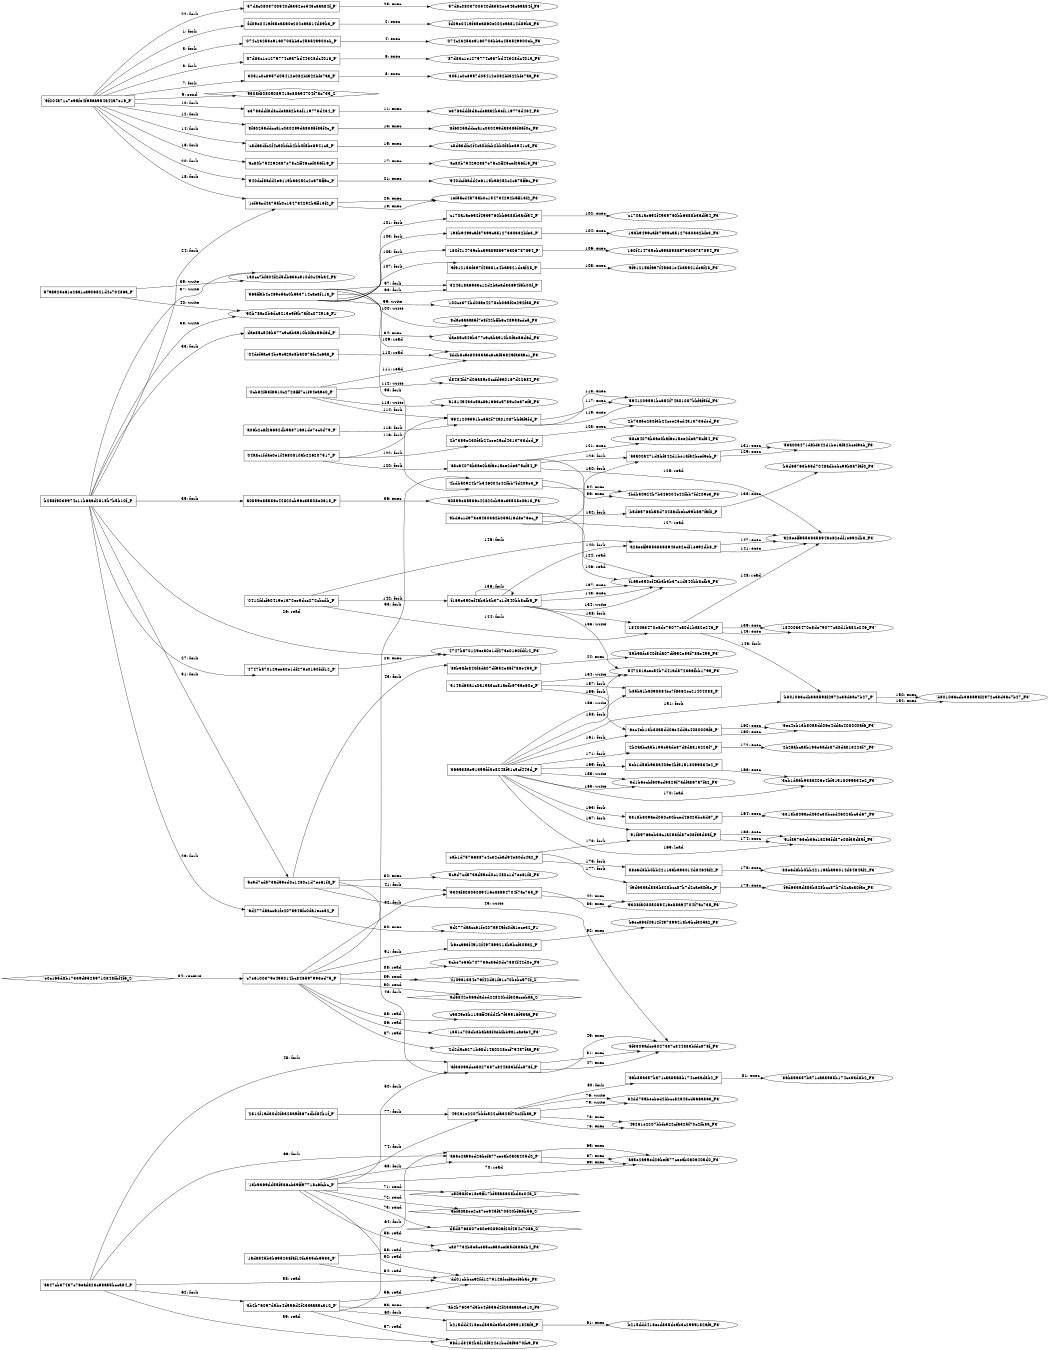 digraph "D:\Learning\Paper\apt\基于CTI的攻击预警\Dataset\攻击图\ASGfromALLCTI\Malicious campaign uses a barrage of commodity RATs to target Afghanistan and India.dot" {
rankdir="LR"
size="9"
fixedsize="false"
splines="true"
nodesep=0.3
ranksep=0
fontsize=10
overlap="scalexy"
engine= "neato"
	"'9f204a71c7e95fe4f95aa954a42a7e19_P'" [node_type=Process shape=box]
	"'fd09e0419f35ea860e202eaa814d89b3_P'" [node_type=Process shape=box]
	"'9f204a71c7e95fe4f95aa954a42a7e19_P'" -> "'fd09e0419f35ea860e202eaa814d89b3_P'" [label="1: fork"]
	"'fd09e0419f35ea860e202eaa814d89b3_P'" [node_type=Process shape=box]
	"'fd09e0419f35ea860e202eaa814d89b3_F3'" [node_type=File shape=ellipse]
	"'fd09e0419f35ea860e202eaa814d89b3_P'" -> "'fd09e0419f35ea860e202eaa814d89b3_F3'" [label="2: exec"]
	"'9f204a71c7e95fe4f95aa954a42a7e19_P'" [node_type=Process shape=box]
	"'074c23253e9160708bb3c453529900eb_P'" [node_type=Process shape=box]
	"'9f204a71c7e95fe4f95aa954a42a7e19_P'" -> "'074c23253e9160708bb3c453529900eb_P'" [label="3: fork"]
	"'074c23253e9160708bb3c453529900eb_P'" [node_type=Process shape=box]
	"'074c23253e9160708bb3c453529900eb_F3'" [node_type=File shape=ellipse]
	"'074c23253e9160708bb3c453529900eb_P'" -> "'074c23253e9160708bb3c453529900eb_F3'" [label="4: exec"]
	"'9f204a71c7e95fe4f95aa954a42a7e19_P'" [node_type=Process shape=box]
	"'87d83c1e1279774c9a7bd44328dc401a_P'" [node_type=Process shape=box]
	"'9f204a71c7e95fe4f95aa954a42a7e19_P'" -> "'87d83c1e1279774c9a7bd44328dc401a_P'" [label="5: fork"]
	"'87d83c1e1279774c9a7bd44328dc401a_P'" [node_type=Process shape=box]
	"'87d83c1e1279774c9a7bd44328dc401a_F3'" [node_type=File shape=ellipse]
	"'87d83c1e1279774c9a7bd44328dc401a_P'" -> "'87d83c1e1279774c9a7bd44328dc401a_F3'" [label="6: exec"]
	"'9f204a71c7e95fe4f95aa954a42a7e19_P'" [node_type=Process shape=box]
	"'3051c0c8957d05412e082bf322bfe7aa_P'" [node_type=Process shape=box]
	"'9f204a71c7e95fe4f95aa954a42a7e19_P'" -> "'3051c0c8957d05412e082bf322bfe7aa_P'" [label="7: fork"]
	"'3051c0c8957d05412e082bf322bfe7aa_P'" [node_type=Process shape=box]
	"'3051c0c8957d05412e082bf322bfe7aa_F3'" [node_type=File shape=ellipse]
	"'3051c0c8957d05412e082bf322bfe7aa_P'" -> "'3051c0c8957d05412e082bf322bfe7aa_F3'" [label="8: exec"]
	"'9308f80805089416e88a94704f7ac735_S'" [node_type=Socket shape=diamond]
	"'9f204a71c7e95fe4f95aa954a42a7e19_P'" [node_type=Process shape=box]
	"'9f204a71c7e95fe4f95aa954a42a7e19_P'" -> "'9308f80805089416e88a94704f7ac735_S'" [label="9: send"]
	"'9f204a71c7e95fe4f95aa954a42a7e19_P'" [node_type=Process shape=box]
	"'e3783ddf8d8cdeaa32b3ef119773d434_P'" [node_type=Process shape=box]
	"'9f204a71c7e95fe4f95aa954a42a7e19_P'" -> "'e3783ddf8d8cdeaa32b3ef119773d434_P'" [label="10: fork"]
	"'e3783ddf8d8cdeaa32b3ef119773d434_P'" [node_type=Process shape=box]
	"'e3783ddf8d8cdeaa32b3ef119773d434_F3'" [node_type=File shape=ellipse]
	"'e3783ddf8d8cdeaa32b3ef119773d434_P'" -> "'e3783ddf8d8cdeaa32b3ef119773d434_F3'" [label="11: exec"]
	"'9f204a71c7e95fe4f95aa954a42a7e19_P'" [node_type=Process shape=box]
	"'8f6025addcca1c030299da8385f85f0c_P'" [node_type=Process shape=box]
	"'9f204a71c7e95fe4f95aa954a42a7e19_P'" -> "'8f6025addcca1c030299da8385f85f0c_P'" [label="12: fork"]
	"'8f6025addcca1c030299da8385f85f0c_P'" [node_type=Process shape=box]
	"'8f6025addcca1c030299da8385f85f0c_F3'" [node_type=File shape=ellipse]
	"'8f6025addcca1c030299da8385f85f0c_P'" -> "'8f6025addcca1c030299da8385f85f0c_F3'" [label="13: exec"]
	"'9f204a71c7e95fe4f95aa954a42a7e19_P'" [node_type=Process shape=box]
	"'c8d63dfc2f4ca0bfcb2bb0f8be8941c5_P'" [node_type=Process shape=box]
	"'9f204a71c7e95fe4f95aa954a42a7e19_P'" -> "'c8d63dfc2f4ca0bfcb2bb0f8be8941c5_P'" [label="14: fork"]
	"'c8d63dfc2f4ca0bfcb2bb0f8be8941c5_P'" [node_type=Process shape=box]
	"'c8d63dfc2f4ca0bfcb2bb0f8be8941c5_F3'" [node_type=File shape=ellipse]
	"'c8d63dfc2f4ca0bfcb2bb0f8be8941c5_P'" -> "'c8d63dfc2f4ca0bfcb2bb0f8be8941c5_F3'" [label="15: exec"]
	"'9f204a71c7e95fe4f95aa954a42a7e19_P'" [node_type=Process shape=box]
	"'ac80b754292387e75c2ff46cef056f19_P'" [node_type=Process shape=box]
	"'9f204a71c7e95fe4f95aa954a42a7e19_P'" -> "'ac80b754292387e75c2ff46cef056f19_P'" [label="16: fork"]
	"'ac80b754292387e75c2ff46cef056f19_P'" [node_type=Process shape=box]
	"'ac80b754292387e75c2ff46cef056f19_F3'" [node_type=File shape=ellipse]
	"'ac80b754292387e75c2ff46cef056f19_P'" -> "'ac80b754292387e75c2ff46cef056f19_F3'" [label="17: exec"]
	"'9f204a71c7e95fe4f95aa954a42a7e19_P'" [node_type=Process shape=box]
	"'1ef5acd4a75ab0c154734292b5ff13f2_P'" [node_type=Process shape=box]
	"'9f204a71c7e95fe4f95aa954a42a7e19_P'" -> "'1ef5acd4a75ab0c154734292b5ff13f2_P'" [label="18: fork"]
	"'1ef5acd4a75ab0c154734292b5ff13f2_P'" [node_type=Process shape=box]
	"'1ef5acd4a75ab0c154734292b5ff13f2_F3'" [node_type=File shape=ellipse]
	"'1ef5acd4a75ab0c154734292b5ff13f2_P'" -> "'1ef5acd4a75ab0c154734292b5ff13f2_F3'" [label="19: exec"]
	"'9f204a71c7e95fe4f95aa954a42a7e19_P'" [node_type=Process shape=box]
	"'940dcf8add2e6119ba6252c2c675ff6c_P'" [node_type=Process shape=box]
	"'9f204a71c7e95fe4f95aa954a42a7e19_P'" -> "'940dcf8add2e6119ba6252c2c675ff6c_P'" [label="20: fork"]
	"'940dcf8add2e6119ba6252c2c675ff6c_P'" [node_type=Process shape=box]
	"'940dcf8add2e6119ba6252c2c675ff6c_F3'" [node_type=File shape=ellipse]
	"'940dcf8add2e6119ba6252c2c675ff6c_P'" -> "'940dcf8add2e6119ba6252c2c675ff6c_F3'" [label="21: exec"]
	"'9f204a71c7e95fe4f95aa954a42a7e19_P'" [node_type=Process shape=box]
	"'57d8c0803700540da352ee543c6aa84f_P'" [node_type=Process shape=box]
	"'9f204a71c7e95fe4f95aa954a42a7e19_P'" -> "'57d8c0803700540da352ee543c6aa84f_P'" [label="22: fork"]
	"'57d8c0803700540da352ee543c6aa84f_P'" [node_type=Process shape=box]
	"'57d8c0803700540da352ee543c6aa84f_F3'" [node_type=File shape=ellipse]
	"'57d8c0803700540da352ee543c6aa84f_P'" -> "'57d8c0803700540da352ee543c6aa84f_F3'" [label="23: exec"]
	"'b258f9039974c11b6aad2815b7b5b10f_P'" [node_type=Process shape=box]
	"'1ef5acd4a75ab0c154734292b5ff13f2_P'" [node_type=Process shape=box]
	"'b258f9039974c11b6aad2815b7b5b10f_P'" -> "'1ef5acd4a75ab0c154734292b5ff13f2_P'" [label="24: fork"]
	"'1ef5acd4a75ab0c154734292b5ff13f2_P'" [node_type=Process shape=box]
	"'1ef5acd4a75ab0c154734292b5ff13f2_F3'" [node_type=File shape=ellipse]
	"'1ef5acd4a75ab0c154734292b5ff13f2_P'" -> "'1ef5acd4a75ab0c154734292b5ff13f2_F3'" [label="25: exec"]
	"'4747b570129eea0e1df273e0160fdf12_F3'" [node_type=file shape=ellipse]
	"'b258f9039974c11b6aad2815b7b5b10f_P'" [node_type=Process shape=box]
	"'b258f9039974c11b6aad2815b7b5b10f_P'" -> "'4747b570129eea0e1df273e0160fdf12_F3'" [label="26: read"]
	"'b258f9039974c11b6aad2815b7b5b10f_P'" [node_type=Process shape=box]
	"'4747b570129eea0e1df273e0160fdf12_P'" [node_type=Process shape=box]
	"'b258f9039974c11b6aad2815b7b5b10f_P'" -> "'4747b570129eea0e1df273e0160fdf12_P'" [label="27: fork"]
	"'4747b570129eea0e1df273e0160fdf12_P'" [node_type=Process shape=box]
	"'4747b570129eea0e1df273e0160fdf12_F3'" [node_type=File shape=ellipse]
	"'4747b570129eea0e1df273e0160fdf12_P'" -> "'4747b570129eea0e1df273e0160fdf12_F3'" [label="28: exec"]
	"'b258f9039974c11b6aad2815b7b5b10f_P'" [node_type=Process shape=box]
	"'6d277daacc61fe207a945fc0da1ece32_P'" [node_type=Process shape=box]
	"'b258f9039974c11b6aad2815b7b5b10f_P'" -> "'6d277daacc61fe207a945fc0da1ece32_P'" [label="29: fork"]
	"'6d277daacc61fe207a945fc0da1ece32_P'" [node_type=Process shape=box]
	"'6d277daacc61fe207a945fc0da1ece32_F1'" [node_type=File shape=ellipse]
	"'6d277daacc61fe207a945fc0da1ece32_P'" -> "'6d277daacc61fe207a945fc0da1ece32_F1'" [label="30: exec"]
	"'b258f9039974c11b6aad2815b7b5b10f_P'" [node_type=Process shape=box]
	"'5c9d7cd573ad59ed0c1480c1d7ee61f8_P'" [node_type=Process shape=box]
	"'b258f9039974c11b6aad2815b7b5b10f_P'" -> "'5c9d7cd573ad59ed0c1480c1d7ee61f8_P'" [label="31: fork"]
	"'5c9d7cd573ad59ed0c1480c1d7ee61f8_P'" [node_type=Process shape=box]
	"'5c9d7cd573ad59ed0c1480c1d7ee61f8_F3'" [node_type=File shape=ellipse]
	"'5c9d7cd573ad59ed0c1480c1d7ee61f8_P'" -> "'5c9d7cd573ad59ed0c1480c1d7ee61f8_F3'" [label="32: exec"]
	"'b258f9039974c11b6aad2815b7b5b10f_P'" [node_type=Process shape=box]
	"'dae85c546b377c9caba910b0fae56d6d_P'" [node_type=Process shape=box]
	"'b258f9039974c11b6aad2815b7b5b10f_P'" -> "'dae85c546b377c9caba910b0fae56d6d_P'" [label="33: fork"]
	"'dae85c546b377c9caba910b0fae56d6d_P'" [node_type=Process shape=box]
	"'dae85c546b377c9caba910b0fae56d6d_F3'" [node_type=File shape=ellipse]
	"'dae85c546b377c9caba910b0fae56d6d_P'" -> "'dae85c546b377c9caba910b0fae56d6d_F3'" [label="34: exec"]
	"'b258f9039974c11b6aad2815b7b5b10f_P'" [node_type=Process shape=box]
	"'a0859e85586c42820cb96c35508e0618_P'" [node_type=Process shape=box]
	"'b258f9039974c11b6aad2815b7b5b10f_P'" -> "'a0859e85586c42820cb96c35508e0618_P'" [label="35: fork"]
	"'a0859e85586c42820cb96c35508e0618_P'" [node_type=Process shape=box]
	"'a0859e85586c42820cb96c35508e0618_F3'" [node_type=File shape=ellipse]
	"'a0859e85586c42820cb96c35508e0618_P'" -> "'a0859e85586c42820cb96c35508e0618_F3'" [label="36: exec"]
	"'1a0cc7bf804f2d5db633c910d0c49ba4_F3'" [node_type=file shape=ellipse]
	"'b258f9039974c11b6aad2815b7b5b10f_P'" [node_type=Process shape=box]
	"'b258f9039974c11b6aad2815b7b5b10f_P'" -> "'1a0cc7bf804f2d5db633c910d0c49ba4_F3'" [label="37: write"]
	"'90b78ae0b6dc5215e5f9b7af0c074916_F1'" [node_type=file shape=ellipse]
	"'b258f9039974c11b6aad2815b7b5b10f_P'" [node_type=Process shape=box]
	"'b258f9039974c11b6aad2815b7b5b10f_P'" -> "'90b78ae0b6dc5215e5f9b7af0c074916_F1'" [label="38: write"]
	"'1a0cc7bf804f2d5db633c910d0c49ba4_F3'" [node_type=file shape=ellipse]
	"'57aa923e61e26a1ca906821d4c70486a_P'" [node_type=Process shape=box]
	"'57aa923e61e26a1ca906821d4c70486a_P'" -> "'1a0cc7bf804f2d5db633c910d0c49ba4_F3'" [label="39: write"]
	"'90b78ae0b6dc5215e5f9b7af0c074916_F1'" [node_type=file shape=ellipse]
	"'57aa923e61e26a1ca906821d4c70486a_P'" [node_type=Process shape=box]
	"'57aa923e61e26a1ca906821d4c70486a_P'" -> "'90b78ae0b6dc5215e5f9b7af0c074916_F1'" [label="40: write"]
	"'5c9d7cd573ad59ed0c1480c1d7ee61f8_P'" [node_type=Process shape=box]
	"'9308f80805089416e88a94704f7ac735_P'" [node_type=Process shape=box]
	"'5c9d7cd573ad59ed0c1480c1d7ee61f8_P'" -> "'9308f80805089416e88a94704f7ac735_P'" [label="41: fork"]
	"'9308f80805089416e88a94704f7ac735_P'" [node_type=Process shape=box]
	"'9308f80805089416e88a94704f7ac735_F3'" [node_type=File shape=ellipse]
	"'9308f80805089416e88a94704f7ac735_P'" -> "'9308f80805089416e88a94704f7ac735_F3'" [label="42: exec"]
	"'5c9d7cd573ad59ed0c1480c1d7ee61f8_P'" [node_type=Process shape=box]
	"'89b98fe840f8da07df952e85f786e459_P'" [node_type=Process shape=box]
	"'5c9d7cd573ad59ed0c1480c1d7ee61f8_P'" -> "'89b98fe840f8da07df952e85f786e459_P'" [label="43: fork"]
	"'89b98fe840f8da07df952e85f786e459_P'" [node_type=Process shape=box]
	"'89b98fe840f8da07df952e85f786e459_F3'" [node_type=File shape=ellipse]
	"'89b98fe840f8da07df952e85f786e459_P'" -> "'89b98fe840f8da07df952e85f786e459_F3'" [label="44: exec"]
	"'6f3309adce5027387c844883bfdc878f_F3'" [node_type=file shape=ellipse]
	"'5c9d7cd573ad59ed0c1480c1d7ee61f8_P'" [node_type=Process shape=box]
	"'5c9d7cd573ad59ed0c1480c1d7ee61f8_P'" -> "'6f3309adce5027387c844883bfdc878f_F3'" [label="45: write"]
	"'5c9d7cd573ad59ed0c1480c1d7ee61f8_P'" [node_type=Process shape=box]
	"'6f3309adce5027387c844883bfdc878f_P'" [node_type=Process shape=box]
	"'5c9d7cd573ad59ed0c1480c1d7ee61f8_P'" -> "'6f3309adce5027387c844883bfdc878f_P'" [label="46: fork"]
	"'6f3309adce5027387c844883bfdc878f_P'" [node_type=Process shape=box]
	"'6f3309adce5027387c844883bfdc878f_F3'" [node_type=File shape=ellipse]
	"'6f3309adce5027387c844883bfdc878f_P'" -> "'6f3309adce5027387c844883bfdc878f_F3'" [label="47: exec"]
	"'5a47cb37437c76eada23c98a55bcca84_P'" [node_type=Process shape=box]
	"'6f3309adce5027387c844883bfdc878f_P'" [node_type=Process shape=box]
	"'5a47cb37437c76eada23c98a55bcca84_P'" -> "'6f3309adce5027387c844883bfdc878f_P'" [label="48: fork"]
	"'6f3309adce5027387c844883bfdc878f_P'" [node_type=Process shape=box]
	"'6f3309adce5027387c844883bfdc878f_F3'" [node_type=File shape=ellipse]
	"'6f3309adce5027387c844883bfdc878f_P'" -> "'6f3309adce5027387c844883bfdc878f_F3'" [label="49: exec"]
	"'13b9369dd55f536cb39ff97718c6fcbc_P'" [node_type=Process shape=box]
	"'6f3309adce5027387c844883bfdc878f_P'" [node_type=Process shape=box]
	"'13b9369dd55f536cb39ff97718c6fcbc_P'" -> "'6f3309adce5027387c844883bfdc878f_P'" [label="50: fork"]
	"'6f3309adce5027387c844883bfdc878f_P'" [node_type=Process shape=box]
	"'6f3309adce5027387c844883bfdc878f_F3'" [node_type=File shape=ellipse]
	"'6f3309adce5027387c844883bfdc878f_P'" -> "'6f3309adce5027387c844883bfdc878f_F3'" [label="51: exec"]
	"'dd01cbbcc92fd1275128fccfaeef6bae_F3'" [node_type=file shape=ellipse]
	"'13b9369dd55f536cb39ff97718c6fcbc_P'" [node_type=Process shape=box]
	"'13b9369dd55f536cb39ff97718c6fcbc_P'" -> "'dd01cbbcc92fd1275128fccfaeef6bae_F3'" [label="52: read"]
	"'ca07732b5e5cea5cc650cef35d386db4_F3'" [node_type=file shape=ellipse]
	"'13b9369dd55f536cb39ff97718c6fcbc_P'" [node_type=Process shape=box]
	"'13b9369dd55f536cb39ff97718c6fcbc_P'" -> "'ca07732b5e5cea5cc650cef35d386db4_F3'" [label="53: read"]
	"'dd01cbbcc92fd1275128fccfaeef6bae_F3'" [node_type=file shape=ellipse]
	"'1ada545b3b695238faf10fc535eb9533_P'" [node_type=Process shape=box]
	"'1ada545b3b695238faf10fc535eb9533_P'" -> "'dd01cbbcc92fd1275128fccfaeef6bae_F3'" [label="54: read"]
	"'ca07732b5e5cea5cc650cef35d386db4_F3'" [node_type=file shape=ellipse]
	"'1ada545b3b695238faf10fc535eb9533_P'" [node_type=Process shape=box]
	"'1ada545b3b695238faf10fc535eb9533_P'" -> "'ca07732b5e5cea5cc650cef35d386db4_F3'" [label="55: read"]
	"'dd01cbbcc92fd1275128fccfaeef6bae_F3'" [node_type=file shape=ellipse]
	"'ab2b76097d5be4d556d2f233aaa5c310_P'" [node_type=Process shape=box]
	"'ab2b76097d5be4d556d2f233aaa5c310_P'" -> "'dd01cbbcc92fd1275128fccfaeef6bae_F3'" [label="56: read"]
	"'98d1d8454b8f10f524e1bcd6f9670fc9_F3'" [node_type=file shape=ellipse]
	"'ab2b76097d5be4d556d2f233aaa5c310_P'" [node_type=Process shape=box]
	"'ab2b76097d5be4d556d2f233aaa5c310_P'" -> "'98d1d8454b8f10f524e1bcd6f9670fc9_F3'" [label="57: read"]
	"'dd01cbbcc92fd1275128fccfaeef6bae_F3'" [node_type=file shape=ellipse]
	"'5a47cb37437c76eada23c98a55bcca84_P'" [node_type=Process shape=box]
	"'5a47cb37437c76eada23c98a55bcca84_P'" -> "'dd01cbbcc92fd1275128fccfaeef6bae_F3'" [label="58: read"]
	"'98d1d8454b8f10f524e1bcd6f9670fc9_F3'" [node_type=file shape=ellipse]
	"'5a47cb37437c76eada23c98a55bcca84_P'" [node_type=Process shape=box]
	"'5a47cb37437c76eada23c98a55bcca84_P'" -> "'98d1d8454b8f10f524e1bcd6f9670fc9_F3'" [label="59: read"]
	"'ab2b76097d5be4d556d2f233aaa5c310_P'" [node_type=Process shape=box]
	"'b215ddd418ecd835de9b3c2999182afa_P'" [node_type=Process shape=box]
	"'ab2b76097d5be4d556d2f233aaa5c310_P'" -> "'b215ddd418ecd835de9b3c2999182afa_P'" [label="60: fork"]
	"'b215ddd418ecd835de9b3c2999182afa_P'" [node_type=Process shape=box]
	"'b215ddd418ecd835de9b3c2999182afa_F3'" [node_type=File shape=ellipse]
	"'b215ddd418ecd835de9b3c2999182afa_P'" -> "'b215ddd418ecd835de9b3c2999182afa_F3'" [label="61: exec"]
	"'5a47cb37437c76eada23c98a55bcca84_P'" [node_type=Process shape=box]
	"'ab2b76097d5be4d556d2f233aaa5c310_P'" [node_type=Process shape=box]
	"'5a47cb37437c76eada23c98a55bcca84_P'" -> "'ab2b76097d5be4d556d2f233aaa5c310_P'" [label="62: fork"]
	"'ab2b76097d5be4d556d2f233aaa5c310_P'" [node_type=Process shape=box]
	"'ab2b76097d5be4d556d2f233aaa5c310_F3'" [node_type=File shape=ellipse]
	"'ab2b76097d5be4d556d2f233aaa5c310_P'" -> "'ab2b76097d5be4d556d2f233aaa5c310_F3'" [label="63: exec"]
	"'ab2b76097d5be4d556d2f233aaa5c310_P'" [node_type=Process shape=box]
	"'a65e2a99ed26befa77ceeab0a0a405d0_P'" [node_type=Process shape=box]
	"'ab2b76097d5be4d556d2f233aaa5c310_P'" -> "'a65e2a99ed26befa77ceeab0a0a405d0_P'" [label="64: fork"]
	"'a65e2a99ed26befa77ceeab0a0a405d0_P'" [node_type=Process shape=box]
	"'a65e2a99ed26befa77ceeab0a0a405d0_F3'" [node_type=File shape=ellipse]
	"'a65e2a99ed26befa77ceeab0a0a405d0_P'" -> "'a65e2a99ed26befa77ceeab0a0a405d0_F3'" [label="65: exec"]
	"'5a47cb37437c76eada23c98a55bcca84_P'" [node_type=Process shape=box]
	"'a65e2a99ed26befa77ceeab0a0a405d0_P'" [node_type=Process shape=box]
	"'5a47cb37437c76eada23c98a55bcca84_P'" -> "'a65e2a99ed26befa77ceeab0a0a405d0_P'" [label="66: fork"]
	"'a65e2a99ed26befa77ceeab0a0a405d0_P'" [node_type=Process shape=box]
	"'a65e2a99ed26befa77ceeab0a0a405d0_F3'" [node_type=File shape=ellipse]
	"'a65e2a99ed26befa77ceeab0a0a405d0_P'" -> "'a65e2a99ed26befa77ceeab0a0a405d0_F3'" [label="67: exec"]
	"'13b9369dd55f536cb39ff97718c6fcbc_P'" [node_type=Process shape=box]
	"'a65e2a99ed26befa77ceeab0a0a405d0_P'" [node_type=Process shape=box]
	"'13b9369dd55f536cb39ff97718c6fcbc_P'" -> "'a65e2a99ed26befa77ceeab0a0a405d0_P'" [label="68: fork"]
	"'a65e2a99ed26befa77ceeab0a0a405d0_P'" [node_type=Process shape=box]
	"'a65e2a99ed26befa77ceeab0a0a405d0_F3'" [node_type=File shape=ellipse]
	"'a65e2a99ed26befa77ceeab0a0a405d0_P'" -> "'a65e2a99ed26befa77ceeab0a0a405d0_F3'" [label="69: exec"]
	"'a65e2a99ed26befa77ceeab0a0a405d0_F3'" [node_type=file shape=ellipse]
	"'13b9369dd55f536cb39ff97718c6fcbc_P'" [node_type=Process shape=box]
	"'13b9369dd55f536cb39ff97718c6fcbc_P'" -> "'a65e2a99ed26befa77ceeab0a0a405d0_F3'" [label="70: read"]
	"'c9098f0e18e9ff17bf55a8608bd8e04a_S'" [node_type=Socket shape=diamond]
	"'13b9369dd55f536cb39ff97718c6fcbc_P'" [node_type=Process shape=box]
	"'13b9369dd55f536cb39ff97718c6fcbc_P'" -> "'c9098f0e18e9ff17bf55a8608bd8e04a_S'" [label="71: send"]
	"'9bfa0a8ee2c87ee945fa70520bf66b56_S'" [node_type=Socket shape=diamond]
	"'13b9369dd55f536cb39ff97718c6fcbc_P'" [node_type=Process shape=box]
	"'13b9369dd55f536cb39ff97718c6fcbc_P'" -> "'9bfa0a8ee2c87ee945fa70520bf66b56_S'" [label="72: send"]
	"'d5d8768807e30e908906f20f454c7086_S'" [node_type=Socket shape=diamond]
	"'13b9369dd55f536cb39ff97718c6fcbc_P'" [node_type=Process shape=box]
	"'13b9369dd55f536cb39ff97718c6fcbc_P'" -> "'d5d8768807e30e908906f20f454c7086_S'" [label="73: send"]
	"'13b9369dd55f536cb39ff97718c6fcbc_P'" [node_type=Process shape=box]
	"'49261e2207bbfc522cfa325f70c2fb8a_P'" [node_type=Process shape=box]
	"'13b9369dd55f536cb39ff97718c6fcbc_P'" -> "'49261e2207bbfc522cfa325f70c2fb8a_P'" [label="74: fork"]
	"'49261e2207bbfc522cfa325f70c2fb8a_P'" [node_type=Process shape=box]
	"'49261e2207bbfc522cfa325f70c2fb8a_F3'" [node_type=File shape=ellipse]
	"'49261e2207bbfc522cfa325f70c2fb8a_P'" -> "'49261e2207bbfc522cfa325f70c2fb8a_F3'" [label="75: exec"]
	"'32dd759becbed2bbcc82a48cd366a863_F3'" [node_type=file shape=ellipse]
	"'49261e2207bbfc522cfa325f70c2fb8a_P'" [node_type=Process shape=box]
	"'49261e2207bbfc522cfa325f70c2fb8a_P'" -> "'32dd759becbed2bbcc82a48cd366a863_F3'" [label="76: write"]
	"'2312f1ad30d0f8328a9f867edbf84b1f_P'" [node_type=Process shape=box]
	"'49261e2207bbfc522cfa325f70c2fb8a_P'" [node_type=Process shape=box]
	"'2312f1ad30d0f8328a9f867edbf84b1f_P'" -> "'49261e2207bbfc522cfa325f70c2fb8a_P'" [label="77: fork"]
	"'49261e2207bbfc522cfa325f70c2fb8a_P'" [node_type=Process shape=box]
	"'49261e2207bbfc522cfa325f70c2fb8a_F3'" [node_type=File shape=ellipse]
	"'49261e2207bbfc522cfa325f70c2fb8a_P'" -> "'49261e2207bbfc522cfa325f70c2fb8a_F3'" [label="78: exec"]
	"'32dd759becbed2bbcc82a48cd366a863_F3'" [node_type=file shape=ellipse]
	"'49261e2207bbfc522cfa325f70c2fb8a_P'" [node_type=Process shape=box]
	"'49261e2207bbfc522cfa325f70c2fb8a_P'" -> "'32dd759becbed2bbcc82a48cd366a863_F3'" [label="79: write"]
	"'49261e2207bbfc522cfa325f70c2fb8a_P'" [node_type=Process shape=box]
	"'86b85a357ba71caa8568b174ce3ad8b2_P'" [node_type=Process shape=box]
	"'49261e2207bbfc522cfa325f70c2fb8a_P'" -> "'86b85a357ba71caa8568b174ce3ad8b2_P'" [label="80: fork"]
	"'86b85a357ba71caa8568b174ce3ad8b2_P'" [node_type=Process shape=box]
	"'86b85a357ba71caa8568b174ce3ad8b2_F3'" [node_type=File shape=ellipse]
	"'86b85a357ba71caa8568b174ce3ad8b2_P'" -> "'86b85a357ba71caa8568b174ce3ad8b2_F3'" [label="81: exec"]
	"'c7e6100379e495014bc846597993ed75_P'" [node_type=Process shape=box]
	"'9308f80805089416e88a94704f7ac735_P'" [node_type=Process shape=box]
	"'c7e6100379e495014bc846597993ed75_P'" -> "'9308f80805089416e88a94704f7ac735_P'" [label="82: fork"]
	"'9308f80805089416e88a94704f7ac735_P'" [node_type=Process shape=box]
	"'9308f80805089416e88a94704f7ac735_F3'" [node_type=File shape=ellipse]
	"'9308f80805089416e88a94704f7ac735_P'" -> "'9308f80805089416e88a94704f7ac735_F3'" [label="83: exec"]
	"'c7e6100379e495014bc846597993ed75_P'" [node_type=Process shape=box]
	"'e0c165d8b17339d95259710848fbf4f6_S'" [node_type=Socket shape=diamond]
	"'e0c165d8b17339d95259710848fbf4f6_S'" -> "'c7e6100379e495014bc846597993ed75_P'" [label="84: receive"]
	"'c9a49e8b1198ff45dd4b7f39516f53aa_F3'" [node_type=file shape=ellipse]
	"'c7e6100379e495014bc846597993ed75_P'" [node_type=Process shape=box]
	"'c7e6100379e495014bc846597993ed75_P'" -> "'c9a49e8b1198ff45dd4b7f39516f53aa_F3'" [label="85: read"]
	"'1351c708db8baba8f0ebfbb9a1caeae4_F3'" [node_type=file shape=ellipse]
	"'c7e6100379e495014bc846597993ed75_P'" [node_type=Process shape=box]
	"'c7e6100379e495014bc846597993ed75_P'" -> "'1351c708db8baba8f0ebfbb9a1caeae4_F3'" [label="86: read"]
	"'2d2d5c6271b68d14a0228ecf79457fa6_F3'" [node_type=file shape=ellipse]
	"'c7e6100379e495014bc846597993ed75_P'" [node_type=Process shape=box]
	"'c7e6100379e495014bc846597993ed75_P'" -> "'2d2d5c6271b68d14a0228ecf79457fa6_F3'" [label="87: read"]
	"'3cbe7e66b707736c36d0dc7384f44d0e_F3'" [node_type=file shape=ellipse]
	"'c7e6100379e495014bc846597993ed75_P'" [node_type=Process shape=box]
	"'c7e6100379e495014bc846597993ed75_P'" -> "'3cbe7e66b707736c36d0dc7384f44d0e_F3'" [label="88: read"]
	"'f109a1354e76f42da1f61c70bebc974f_S'" [node_type=Socket shape=diamond]
	"'c7e6100379e495014bc846597993ed75_P'" [node_type=Process shape=box]
	"'c7e6100379e495014bc846597993ed75_P'" -> "'f109a1354e76f42da1f61c70bebc974f_S'" [label="89: send"]
	"'ad6842e566daded22820bdf306ccebaa_S'" [node_type=Socket shape=diamond]
	"'c7e6100379e495014bc846597993ed75_P'" [node_type=Process shape=box]
	"'c7e6100379e495014bc846597993ed75_P'" -> "'ad6842e566daded22820bdf306ccebaa_S'" [label="90: send"]
	"'c7e6100379e495014bc846597993ed75_P'" [node_type=Process shape=box]
	"'b6eca93f4912f497899218b9bcf305a2_P'" [node_type=Process shape=box]
	"'c7e6100379e495014bc846597993ed75_P'" -> "'b6eca93f4912f497899218b9bcf305a2_P'" [label="91: fork"]
	"'b6eca93f4912f497899218b9bcf305a2_P'" [node_type=Process shape=box]
	"'b6eca93f4912f497899218b9bcf305a2_F3'" [node_type=File shape=ellipse]
	"'b6eca93f4912f497899218b9bcf305a2_P'" -> "'b6eca93f4912f497899218b9bcf305a2_F3'" [label="92: exec"]
	"'c7e6100379e495014bc846597993ed75_P'" [node_type=Process shape=box]
	"'4bdb50924b7b346004e42fbb7fd209e3_P'" [node_type=Process shape=box]
	"'c7e6100379e495014bc846597993ed75_P'" -> "'4bdb50924b7b346004e42fbb7fd209e3_P'" [label="93: fork"]
	"'4bdb50924b7b346004e42fbb7fd209e3_P'" [node_type=Process shape=box]
	"'4bdb50924b7b346004e42fbb7fd209e3_F3'" [node_type=File shape=ellipse]
	"'4bdb50924b7b346004e42fbb7fd209e3_P'" -> "'4bdb50924b7b346004e42fbb7fd209e3_F3'" [label="94: exec"]
	"'565ff3b4c469e5ac0b653714cae8f11a_P'" [node_type=Process shape=box]
	"'4bdb50924b7b346004e42fbb7fd209e3_P'" [node_type=Process shape=box]
	"'565ff3b4c469e5ac0b653714cae8f11a_P'" -> "'4bdb50924b7b346004e42fbb7fd209e3_P'" [label="95: fork"]
	"'4bdb50924b7b346004e42fbb7fd209e3_P'" [node_type=Process shape=box]
	"'4bdb50924b7b346004e42fbb7fd209e3_F3'" [node_type=File shape=ellipse]
	"'4bdb50924b7b346004e42fbb7fd209e3_P'" -> "'4bdb50924b7b346004e42fbb7fd209e3_F3'" [label="96: exec"]
	"'565ff3b4c469e5ac0b653714cae8f11a_P'" [node_type=Process shape=box]
	"'324518a6933c12d2baead33694f5b00f_P'" [node_type=Process shape=box]
	"'565ff3b4c469e5ac0b653714cae8f11a_P'" -> "'324518a6933c12d2baead33694f5b00f_P'" [label="97: fork"]
	"'565ff3b4c469e5ac0b653714cae8f11a_P'" [node_type=Process shape=box]
	"'324518a6933c12d2baead33694f5b00f_P'" [node_type=Process shape=box]
	"'565ff3b4c469e5ac0b653714cae8f11a_P'" -> "'324518a6933c12d2baead33694f5b00f_P'" [label="98: fork"]
	"'100ce374bd08ae4278eb065f0e292f38_F3'" [node_type=file shape=ellipse]
	"'565ff3b4c469e5ac0b653714cae8f11a_P'" [node_type=Process shape=box]
	"'565ff3b4c469e5ac0b653714cae8f11a_P'" -> "'100ce374bd08ae4278eb065f0e292f38_F3'" [label="99: write"]
	"'8dae6a5aa5f7e8f42bffb5c48958cdc5_F3'" [node_type=file shape=ellipse]
	"'565ff3b4c469e5ac0b653714cae8f11a_P'" [node_type=Process shape=box]
	"'565ff3b4c469e5ac0b653714cae8f11a_P'" -> "'8dae6a5aa5f7e8f42bffb5c48958cdc5_F3'" [label="100: write"]
	"'565ff3b4c469e5ac0b653714cae8f11a_P'" [node_type=Process shape=box]
	"'c170a1ae652f4939760bb6388b3adf54_P'" [node_type=Process shape=box]
	"'565ff3b4c469e5ac0b653714cae8f11a_P'" -> "'c170a1ae652f4939760bb6388b3adf54_P'" [label="101: fork"]
	"'c170a1ae652f4939760bb6388b3adf54_P'" [node_type=Process shape=box]
	"'c170a1ae652f4939760bb6388b3adf54_F3'" [node_type=File shape=ellipse]
	"'c170a1ae652f4939760bb6388b3adf54_P'" -> "'c170a1ae652f4939760bb6388b3adf54_F3'" [label="102: exec"]
	"'565ff3b4c469e5ac0b653714cae8f11a_P'" [node_type=Process shape=box]
	"'198b9499caf87399ca5127360332bfe3_P'" [node_type=Process shape=box]
	"'565ff3b4c469e5ac0b653714cae8f11a_P'" -> "'198b9499caf87399ca5127360332bfe3_P'" [label="103: fork"]
	"'198b9499caf87399ca5127360332bfe3_P'" [node_type=Process shape=box]
	"'198b9499caf87399ca5127360332bfe3_F3'" [node_type=File shape=ellipse]
	"'198b9499caf87399ca5127360332bfe3_P'" -> "'198b9499caf87399ca5127360332bfe3_F3'" [label="104: exec"]
	"'565ff3b4c469e5ac0b653714cae8f11a_P'" [node_type=Process shape=box]
	"'160f414739ebc59a898a976306787894_P'" [node_type=Process shape=box]
	"'565ff3b4c469e5ac0b653714cae8f11a_P'" -> "'160f414739ebc59a898a976306787894_P'" [label="105: fork"]
	"'160f414739ebc59a898a976306787894_P'" [node_type=Process shape=box]
	"'160f414739ebc59a898a976306787894_F3'" [node_type=File shape=ellipse]
	"'160f414739ebc59a898a976306787894_P'" -> "'160f414739ebc59a898a976306787894_F3'" [label="106: exec"]
	"'565ff3b4c469e5ac0b653714cae8f11a_P'" [node_type=Process shape=box]
	"'9f912153f697f45681e4ba5521deaf28_P'" [node_type=Process shape=box]
	"'565ff3b4c469e5ac0b653714cae8f11a_P'" -> "'9f912153f697f45681e4ba5521deaf28_P'" [label="107: fork"]
	"'9f912153f697f45681e4ba5521deaf28_P'" [node_type=Process shape=box]
	"'9f912153f697f45681e4ba5521deaf28_F3'" [node_type=File shape=ellipse]
	"'9f912153f697f45681e4ba5521deaf28_P'" -> "'9f912153f697f45681e4ba5521deaf28_F3'" [label="108: exec"]
	"'fddb8c9e80833a3c3c3f53829fa3a9c1_F3'" [node_type=file shape=ellipse]
	"'565ff3b4c469e5ac0b653714cae8f11a_P'" [node_type=Process shape=box]
	"'565ff3b4c469e5ac0b653714cae8f11a_P'" -> "'fddb8c9e80833a3c3c3f53829fa3a9c1_F3'" [label="109: read"]
	"'fddb8c9e80833a3c3c3f53829fa3a9c1_F3'" [node_type=file shape=ellipse]
	"'04def5ac34be9ea2ae8ba0876fc4c6a8_P'" [node_type=Process shape=box]
	"'04def5ac34be9ea2ae8ba0876fc4c6a8_P'" -> "'fddb8c9e80833a3c3c3f53829fa3a9c1_F3'" [label="110: read"]
	"'fddb8c9e80833a3c3c3f53829fa3a9c1_F3'" [node_type=file shape=ellipse]
	"'0cb82f53f8610c2728fff7c1f94ea9e0_P'" [node_type=Process shape=box]
	"'0cb82f53f8610c2728fff7c1f94ea9e0_P'" -> "'fddb8c9e80833a3c3c3f53829fa3a9c1_F3'" [label="111: read"]
	"'d8484fd7d06a89e0ccfd6a0167d22684_F3'" [node_type=file shape=ellipse]
	"'0cb82f53f8610c2728fff7c1f94ea9e0_P'" [node_type=Process shape=box]
	"'0cb82f53f8610c2728fff7c1f94ea9e0_P'" -> "'d8484fd7d06a89e0ccfd6a0167d22684_F3'" [label="112: write"]
	"'a18149433c5ac861663c5789c0e37ef5_F3'" [node_type=file shape=ellipse]
	"'0cb82f53f8610c2728fff7c1f94ea9e0_P'" [node_type=Process shape=box]
	"'0cb82f53f8610c2728fff7c1f94ea9e0_P'" -> "'a18149433c5ac861663c5789c0e37ef5_F3'" [label="113: write"]
	"'0cb82f53f8610c2728fff7c1f94ea9e0_P'" [node_type=Process shape=box]
	"'5941209591bc652f74a01087bbfaf5fd_P'" [node_type=Process shape=box]
	"'0cb82f53f8610c2728fff7c1f94ea9e0_P'" -> "'5941209591bc652f74a01087bbfaf5fd_P'" [label="114: fork"]
	"'5941209591bc652f74a01087bbfaf5fd_P'" [node_type=Process shape=box]
	"'5941209591bc652f74a01087bbfaf5fd_F3'" [node_type=File shape=ellipse]
	"'5941209591bc652f74a01087bbfaf5fd_P'" -> "'5941209591bc652f74a01087bbfaf5fd_F3'" [label="115: exec"]
	"'04a8c1fdae0e1f4680810ab226207517_P'" [node_type=Process shape=box]
	"'5941209591bc652f74a01087bbfaf5fd_P'" [node_type=Process shape=box]
	"'04a8c1fdae0e1f4680810ab226207517_P'" -> "'5941209591bc652f74a01087bbfaf5fd_P'" [label="116: fork"]
	"'5941209591bc652f74a01087bbfaf5fd_P'" [node_type=Process shape=box]
	"'5941209591bc652f74a01087bbfaf5fd_F3'" [node_type=File shape=ellipse]
	"'5941209591bc652f74a01087bbfaf5fd_P'" -> "'5941209591bc652f74a01087bbfaf5fd_F3'" [label="117: exec"]
	"'a06b2c8f26652db9a8716a1de7ec0d79_P'" [node_type=Process shape=box]
	"'5941209591bc652f74a01087bbfaf5fd_P'" [node_type=Process shape=box]
	"'a06b2c8f26652db9a8716a1de7ec0d79_P'" -> "'5941209591bc652f74a01087bbfaf5fd_P'" [label="118: fork"]
	"'5941209591bc652f74a01087bbfaf5fd_P'" [node_type=Process shape=box]
	"'5941209591bc652f74a01087bbfaf5fd_F3'" [node_type=File shape=ellipse]
	"'5941209591bc652f74a01087bbfaf5fd_P'" -> "'5941209591bc652f74a01087bbfaf5fd_F3'" [label="119: exec"]
	"'04a8c1fdae0e1f4680810ab226207517_P'" [node_type=Process shape=box]
	"'68c6407ab3ae0baf6e15ee2dea75cf54_P'" [node_type=Process shape=box]
	"'04a8c1fdae0e1f4680810ab226207517_P'" -> "'68c6407ab3ae0baf6e15ee2dea75cf54_P'" [label="120: fork"]
	"'68c6407ab3ae0baf6e15ee2dea75cf54_P'" [node_type=Process shape=box]
	"'68c6407ab3ae0baf6e15ee2dea75cf54_F3'" [node_type=File shape=ellipse]
	"'68c6407ab3ae0baf6e15ee2dea75cf54_P'" -> "'68c6407ab3ae0baf6e15ee2dea75cf54_F3'" [label="121: exec"]
	"'04a8c1fdae0e1f4680810ab226207517_P'" [node_type=Process shape=box]
	"'2b7385e230f3b24cee25cd4313733ded_P'" [node_type=Process shape=box]
	"'04a8c1fdae0e1f4680810ab226207517_P'" -> "'2b7385e230f3b24cee25cd4313733ded_P'" [label="122: fork"]
	"'2b7385e230f3b24cee25cd4313733ded_P'" [node_type=Process shape=box]
	"'2b7385e230f3b24cee25cd4313733ded_F3'" [node_type=File shape=ellipse]
	"'2b7385e230f3b24cee25cd4313733ded_P'" -> "'2b7385e230f3b24cee25cd4313733ded_F3'" [label="123: exec"]
	"'f165e350ef4ab3b3b37c1d540bb8cfb5_F3'" [node_type=file shape=ellipse]
	"'68c6407ab3ae0baf6e15ee2dea75cf54_P'" [node_type=Process shape=box]
	"'68c6407ab3ae0baf6e15ee2dea75cf54_P'" -> "'f165e350ef4ab3b3b37c1d540bb8cfb5_F3'" [label="124: read"]
	"'a28eeff95538358943e82edf1e692db8_F3'" [node_type=file shape=ellipse]
	"'68c6407ab3ae0baf6e15ee2dea75cf54_P'" [node_type=Process shape=box]
	"'68c6407ab3ae0baf6e15ee2dea75cf54_P'" -> "'a28eeff95538358943e82edf1e692db8_F3'" [label="125: read"]
	"'f165e350ef4ab3b3b37c1d540bb8cfb5_F3'" [node_type=file shape=ellipse]
	"'9bd6c1d973e6430362b039f16d8e76ec_P'" [node_type=Process shape=box]
	"'9bd6c1d973e6430362b039f16d8e76ec_P'" -> "'f165e350ef4ab3b3b37c1d540bb8cfb5_F3'" [label="126: read"]
	"'a28eeff95538358943e82edf1e692db8_F3'" [node_type=file shape=ellipse]
	"'9bd6c1d973e6430362b039f16d8e76ec_P'" [node_type=Process shape=box]
	"'9bd6c1d973e6430362b039f16d8e76ec_P'" -> "'a28eeff95538358943e82edf1e692db8_F3'" [label="127: read"]
	"'68c6407ab3ae0baf6e15ee2dea75cf54_P'" [node_type=Process shape=box]
	"'53a00a471d8bf342d1be1af52bcef9eb_P'" [node_type=Process shape=box]
	"'68c6407ab3ae0baf6e15ee2dea75cf54_P'" -> "'53a00a471d8bf342d1be1af52bcef9eb_P'" [label="128: fork"]
	"'53a00a471d8bf342d1be1af52bcef9eb_P'" [node_type=Process shape=box]
	"'53a00a471d8bf342d1be1af52bcef9eb_F3'" [node_type=File shape=ellipse]
	"'53a00a471d8bf342d1be1af52bcef9eb_P'" -> "'53a00a471d8bf342d1be1af52bcef9eb_F3'" [label="129: exec"]
	"'9bd6c1d973e6430362b039f16d8e76ec_P'" [node_type=Process shape=box]
	"'53a00a471d8bf342d1be1af52bcef9eb_P'" [node_type=Process shape=box]
	"'9bd6c1d973e6430362b039f16d8e76ec_P'" -> "'53a00a471d8bf342d1be1af52bcef9eb_P'" [label="130: fork"]
	"'53a00a471d8bf342d1be1af52bcef9eb_P'" [node_type=Process shape=box]
	"'53a00a471d8bf342d1be1af52bcef9eb_F3'" [node_type=File shape=ellipse]
	"'53a00a471d8bf342d1be1af52bcef9eb_P'" -> "'53a00a471d8bf342d1be1af52bcef9eb_F3'" [label="131: exec"]
	"'9bd6c1d973e6430362b039f16d8e76ec_P'" [node_type=Process shape=box]
	"'b5d65763b55d7048adbebc99b8a7faf0_P'" [node_type=Process shape=box]
	"'9bd6c1d973e6430362b039f16d8e76ec_P'" -> "'b5d65763b55d7048adbebc99b8a7faf0_P'" [label="132: fork"]
	"'b5d65763b55d7048adbebc99b8a7faf0_P'" [node_type=Process shape=box]
	"'b5d65763b55d7048adbebc99b8a7faf0_F3'" [node_type=File shape=ellipse]
	"'b5d65763b55d7048adbebc99b8a7faf0_P'" -> "'b5d65763b55d7048adbebc99b8a7faf0_F3'" [label="133: exec"]
	"'f165e350ef4ab3b3b37c1d540bb8cfb5_F3'" [node_type=file shape=ellipse]
	"'f165e350ef4ab3b3b37c1d540bb8cfb5_P'" [node_type=Process shape=box]
	"'f165e350ef4ab3b3b37c1d540bb8cfb5_P'" -> "'f165e350ef4ab3b3b37c1d540bb8cfb5_F3'" [label="134: write"]
	"'547281acec54b7d41ad872366fbb1799_F3'" [node_type=file shape=ellipse]
	"'f165e350ef4ab3b3b37c1d540bb8cfb5_P'" [node_type=Process shape=box]
	"'f165e350ef4ab3b3b37c1d540bb8cfb5_P'" -> "'547281acec54b7d41ad872366fbb1799_F3'" [label="135: write"]
	"'f165e350ef4ab3b3b37c1d540bb8cfb5_P'" [node_type=Process shape=box]
	"'f165e350ef4ab3b3b37c1d540bb8cfb5_P'" [node_type=Process shape=box]
	"'f165e350ef4ab3b3b37c1d540bb8cfb5_P'" -> "'f165e350ef4ab3b3b37c1d540bb8cfb5_P'" [label="136: fork"]
	"'f165e350ef4ab3b3b37c1d540bb8cfb5_P'" [node_type=Process shape=box]
	"'f165e350ef4ab3b3b37c1d540bb8cfb5_F3'" [node_type=File shape=ellipse]
	"'f165e350ef4ab3b3b37c1d540bb8cfb5_P'" -> "'f165e350ef4ab3b3b37c1d540bb8cfb5_F3'" [label="137: exec"]
	"'f165e350ef4ab3b3b37c1d540bb8cfb5_P'" [node_type=Process shape=box]
	"'18400a3470e8de79077ca0d1ba82e246_P'" [node_type=Process shape=box]
	"'f165e350ef4ab3b3b37c1d540bb8cfb5_P'" -> "'18400a3470e8de79077ca0d1ba82e246_P'" [label="138: fork"]
	"'18400a3470e8de79077ca0d1ba82e246_P'" [node_type=Process shape=box]
	"'18400a3470e8de79077ca0d1ba82e246_F3'" [node_type=File shape=ellipse]
	"'18400a3470e8de79077ca0d1ba82e246_P'" -> "'18400a3470e8de79077ca0d1ba82e246_F3'" [label="139: exec"]
	"'f165e350ef4ab3b3b37c1d540bb8cfb5_P'" [node_type=Process shape=box]
	"'a28eeff95538358943e82edf1e692db8_P'" [node_type=Process shape=box]
	"'f165e350ef4ab3b3b37c1d540bb8cfb5_P'" -> "'a28eeff95538358943e82edf1e692db8_P'" [label="140: fork"]
	"'a28eeff95538358943e82edf1e692db8_P'" [node_type=Process shape=box]
	"'a28eeff95538358943e82edf1e692db8_F3'" [node_type=File shape=ellipse]
	"'a28eeff95538358943e82edf1e692db8_P'" -> "'a28eeff95538358943e82edf1e692db8_F3'" [label="141: exec"]
	"'0412fdcf60419e1a72ee5dcc272cbcdb_P'" [node_type=Process shape=box]
	"'f165e350ef4ab3b3b37c1d540bb8cfb5_P'" [node_type=Process shape=box]
	"'0412fdcf60419e1a72ee5dcc272cbcdb_P'" -> "'f165e350ef4ab3b3b37c1d540bb8cfb5_P'" [label="142: fork"]
	"'f165e350ef4ab3b3b37c1d540bb8cfb5_P'" [node_type=Process shape=box]
	"'f165e350ef4ab3b3b37c1d540bb8cfb5_F3'" [node_type=File shape=ellipse]
	"'f165e350ef4ab3b3b37c1d540bb8cfb5_P'" -> "'f165e350ef4ab3b3b37c1d540bb8cfb5_F3'" [label="143: exec"]
	"'0412fdcf60419e1a72ee5dcc272cbcdb_P'" [node_type=Process shape=box]
	"'18400a3470e8de79077ca0d1ba82e246_P'" [node_type=Process shape=box]
	"'0412fdcf60419e1a72ee5dcc272cbcdb_P'" -> "'18400a3470e8de79077ca0d1ba82e246_P'" [label="144: fork"]
	"'18400a3470e8de79077ca0d1ba82e246_P'" [node_type=Process shape=box]
	"'18400a3470e8de79077ca0d1ba82e246_F3'" [node_type=File shape=ellipse]
	"'18400a3470e8de79077ca0d1ba82e246_P'" -> "'18400a3470e8de79077ca0d1ba82e246_F3'" [label="145: exec"]
	"'0412fdcf60419e1a72ee5dcc272cbcdb_P'" [node_type=Process shape=box]
	"'a28eeff95538358943e82edf1e692db8_P'" [node_type=Process shape=box]
	"'0412fdcf60419e1a72ee5dcc272cbcdb_P'" -> "'a28eeff95538358943e82edf1e692db8_P'" [label="146: fork"]
	"'a28eeff95538358943e82edf1e692db8_P'" [node_type=Process shape=box]
	"'a28eeff95538358943e82edf1e692db8_F3'" [node_type=File shape=ellipse]
	"'a28eeff95538358943e82edf1e692db8_P'" -> "'a28eeff95538358943e82edf1e692db8_F3'" [label="147: exec"]
	"'a28eeff95538358943e82edf1e692db8_F3'" [node_type=file shape=ellipse]
	"'18400a3470e8de79077ca0d1ba82e246_P'" [node_type=Process shape=box]
	"'18400a3470e8de79077ca0d1ba82e246_P'" -> "'a28eeff95538358943e82edf1e692db8_F3'" [label="148: read"]
	"'18400a3470e8de79077ca0d1ba82e246_P'" [node_type=Process shape=box]
	"'b801063cdb368598f2972c38d3ac7b27_P'" [node_type=Process shape=box]
	"'18400a3470e8de79077ca0d1ba82e246_P'" -> "'b801063cdb368598f2972c38d3ac7b27_P'" [label="149: fork"]
	"'b801063cdb368598f2972c38d3ac7b27_P'" [node_type=Process shape=box]
	"'b801063cdb368598f2972c38d3ac7b27_F3'" [node_type=File shape=ellipse]
	"'b801063cdb368598f2972c38d3ac7b27_P'" -> "'b801063cdb368598f2972c38d3ac7b27_F3'" [label="150: exec"]
	"'366538ae91359fd3e8248f51c5cf443d_P'" [node_type=Process shape=box]
	"'b801063cdb368598f2972c38d3ac7b27_P'" [node_type=Process shape=box]
	"'366538ae91359fd3e8248f51c5cf443d_P'" -> "'b801063cdb368598f2972c38d3ac7b27_P'" [label="151: fork"]
	"'b801063cdb368598f2972c38d3ac7b27_P'" [node_type=Process shape=box]
	"'b801063cdb368598f2972c38d3ac7b27_F3'" [node_type=File shape=ellipse]
	"'b801063cdb368598f2972c38d3ac7b27_P'" -> "'b801063cdb368598f2972c38d3ac7b27_F3'" [label="152: exec"]
	"'3d1b6ecbf609cd9825f7adfa867a7fa2_F3'" [node_type=file shape=ellipse]
	"'366538ae91359fd3e8248f51c5cf443d_P'" [node_type=Process shape=box]
	"'366538ae91359fd3e8248f51c5cf443d_P'" -> "'3d1b6ecbf609cd9825f7adfa867a7fa2_F3'" [label="153: write"]
	"'547281acec54b7d41ad872366fbb1799_F3'" [node_type=file shape=ellipse]
	"'5145d63a1c0315a3cc81aefb675ae60e_P'" [node_type=Process shape=box]
	"'5145d63a1c0315a3cc81aefb675ae60e_P'" -> "'547281acec54b7d41ad872366fbb1799_F3'" [label="154: write"]
	"'3d1b6ecbf609cd9825f7adfa867a7fa2_F3'" [node_type=file shape=ellipse]
	"'366538ae91359fd3e8248f51c5cf443d_P'" [node_type=Process shape=box]
	"'366538ae91359fd3e8248f51c5cf443d_P'" -> "'3d1b6ecbf609cd9825f7adfa867a7fa2_F3'" [label="155: write"]
	"'547281acec54b7d41ad872366fbb1799_F3'" [node_type=file shape=ellipse]
	"'366538ae91359fd3e8248f51c5cf443d_P'" [node_type=Process shape=box]
	"'366538ae91359fd3e8248f51c5cf443d_P'" -> "'547281acec54b7d41ad872366fbb1799_F3'" [label="156: write"]
	"'5145d63a1c0315a3cc81aefb675ae60e_P'" [node_type=Process shape=box]
	"'b85ba1ba098384ec7f8362ec21404088_P'" [node_type=Process shape=box]
	"'5145d63a1c0315a3cc81aefb675ae60e_P'" -> "'b85ba1ba098384ec7f8362ec21404088_P'" [label="157: fork"]
	"'366538ae91359fd3e8248f51c5cf443d_P'" [node_type=Process shape=box]
	"'b85ba1ba098384ec7f8362ec21404088_P'" [node_type=Process shape=box]
	"'366538ae91359fd3e8248f51c5cf443d_P'" -> "'b85ba1ba098384ec7f8362ec21404088_P'" [label="158: fork"]
	"'5145d63a1c0315a3cc81aefb675ae60e_P'" [node_type=Process shape=box]
	"'6ec4eb13b80a5dd06e4ddac408000af6_P'" [node_type=Process shape=box]
	"'5145d63a1c0315a3cc81aefb675ae60e_P'" -> "'6ec4eb13b80a5dd06e4ddac408000af6_P'" [label="159: fork"]
	"'6ec4eb13b80a5dd06e4ddac408000af6_P'" [node_type=Process shape=box]
	"'6ec4eb13b80a5dd06e4ddac408000af6_F3'" [node_type=File shape=ellipse]
	"'6ec4eb13b80a5dd06e4ddac408000af6_P'" -> "'6ec4eb13b80a5dd06e4ddac408000af6_F3'" [label="160: exec"]
	"'366538ae91359fd3e8248f51c5cf443d_P'" [node_type=Process shape=box]
	"'6ec4eb13b80a5dd06e4ddac408000af6_P'" [node_type=Process shape=box]
	"'366538ae91359fd3e8248f51c5cf443d_P'" -> "'6ec4eb13b80a5dd06e4ddac408000af6_P'" [label="161: fork"]
	"'6ec4eb13b80a5dd06e4ddac408000af6_P'" [node_type=Process shape=box]
	"'6ec4eb13b80a5dd06e4ddac408000af6_F3'" [node_type=File shape=ellipse]
	"'6ec4eb13b80a5dd06e4ddac408000af6_P'" -> "'6ec4eb13b80a5dd06e4ddac408000af6_F3'" [label="162: exec"]
	"'366538ae91359fd3e8248f51c5cf443d_P'" [node_type=Process shape=box]
	"'3318b809aed050c30bced46025bc5d67_P'" [node_type=Process shape=box]
	"'366538ae91359fd3e8248f51c5cf443d_P'" -> "'3318b809aed050c30bced46025bc5d67_P'" [label="163: fork"]
	"'3318b809aed050c30bced46025bc5d67_P'" [node_type=Process shape=box]
	"'3318b809aed050c30bced46025bc5d67_F3'" [node_type=File shape=ellipse]
	"'3318b809aed050c30bced46025bc5d67_P'" -> "'3318b809aed050c30bced46025bc5d67_F3'" [label="164: exec"]
	"'366538ae91359fd3e8248f51c5cf443d_P'" [node_type=Process shape=box]
	"'3eb1d56b938a406e4bf51518099834e2_P'" [node_type=Process shape=box]
	"'366538ae91359fd3e8248f51c5cf443d_P'" -> "'3eb1d56b938a406e4bf51518099834e2_P'" [label="165: fork"]
	"'3eb1d56b938a406e4bf51518099834e2_P'" [node_type=Process shape=box]
	"'3eb1d56b938a406e4bf51518099834e2_F3'" [node_type=File shape=ellipse]
	"'3eb1d56b938a406e4bf51518099834e2_P'" -> "'3eb1d56b938a406e4bf51518099834e2_F3'" [label="166: exec"]
	"'366538ae91359fd3e8248f51c5cf443d_P'" [node_type=Process shape=box]
	"'91f89766eb36c1a253fd87e08f35d85f_P'" [node_type=Process shape=box]
	"'366538ae91359fd3e8248f51c5cf443d_P'" -> "'91f89766eb36c1a253fd87e08f35d85f_P'" [label="167: fork"]
	"'91f89766eb36c1a253fd87e08f35d85f_P'" [node_type=Process shape=box]
	"'91f89766eb36c1a253fd87e08f35d85f_F3'" [node_type=File shape=ellipse]
	"'91f89766eb36c1a253fd87e08f35d85f_P'" -> "'91f89766eb36c1a253fd87e08f35d85f_F3'" [label="168: exec"]
	"'91f89766eb36c1a253fd87e08f35d85f_F3'" [node_type=file shape=ellipse]
	"'366538ae91359fd3e8248f51c5cf443d_P'" [node_type=Process shape=box]
	"'366538ae91359fd3e8248f51c5cf443d_P'" -> "'91f89766eb36c1a253fd87e08f35d85f_F3'" [label="169: load"]
	"'3eb1d56b938a406e4bf51518099834e2_F3'" [node_type=file shape=ellipse]
	"'366538ae91359fd3e8248f51c5cf443d_P'" [node_type=Process shape=box]
	"'366538ae91359fd3e8248f51c5cf443d_P'" -> "'3eb1d56b938a406e4bf51518099834e2_F3'" [label="170: load"]
	"'366538ae91359fd3e8248f51c5cf443d_P'" [node_type=Process shape=box]
	"'2b2aabca5b195e5ade87d8da813223f7_P'" [node_type=Process shape=box]
	"'366538ae91359fd3e8248f51c5cf443d_P'" -> "'2b2aabca5b195e5ade87d8da813223f7_P'" [label="171: fork"]
	"'2b2aabca5b195e5ade87d8da813223f7_P'" [node_type=Process shape=box]
	"'2b2aabca5b195e5ade87d8da813223f7_F3'" [node_type=File shape=ellipse]
	"'2b2aabca5b195e5ade87d8da813223f7_P'" -> "'2b2aabca5b195e5ade87d8da813223f7_F3'" [label="172: exec"]
	"'eab1d75766887e4c32cbad94e80dc4a2_P'" [node_type=Process shape=box]
	"'91f89766eb36c1a253fd87e08f35d85f_P'" [node_type=Process shape=box]
	"'eab1d75766887e4c32cbad94e80dc4a2_P'" -> "'91f89766eb36c1a253fd87e08f35d85f_P'" [label="173: fork"]
	"'91f89766eb36c1a253fd87e08f35d85f_P'" [node_type=Process shape=box]
	"'91f89766eb36c1a253fd87e08f35d85f_F3'" [node_type=File shape=ellipse]
	"'91f89766eb36c1a253fd87e08f35d85f_P'" -> "'91f89766eb36c1a253fd87e08f35d85f_F3'" [label="174: exec"]
	"'eab1d75766887e4c32cbad94e80dc4a2_P'" [node_type=Process shape=box]
	"'88e6d8bb0bb22116aba93014d8464af2_P'" [node_type=Process shape=box]
	"'eab1d75766887e4c32cbad94e80dc4a2_P'" -> "'88e6d8bb0bb22116aba93014d8464af2_P'" [label="175: fork"]
	"'88e6d8bb0bb22116aba93014d8464af2_P'" [node_type=Process shape=box]
	"'88e6d8bb0bb22116aba93014d8464af2_F3'" [node_type=File shape=ellipse]
	"'88e6d8bb0bb22116aba93014d8464af2_P'" -> "'88e6d8bb0bb22116aba93014d8464af2_F3'" [label="176: exec"]
	"'eab1d75766887e4c32cbad94e80dc4a2_P'" [node_type=Process shape=box]
	"'f9d633ad883b828bcc87b7d2caea0fae_P'" [node_type=Process shape=box]
	"'eab1d75766887e4c32cbad94e80dc4a2_P'" -> "'f9d633ad883b828bcc87b7d2caea0fae_P'" [label="177: fork"]
	"'f9d633ad883b828bcc87b7d2caea0fae_P'" [node_type=Process shape=box]
	"'f9d633ad883b828bcc87b7d2caea0fae_F3'" [node_type=File shape=ellipse]
	"'f9d633ad883b828bcc87b7d2caea0fae_P'" -> "'f9d633ad883b828bcc87b7d2caea0fae_F3'" [label="178: exec"]
}
